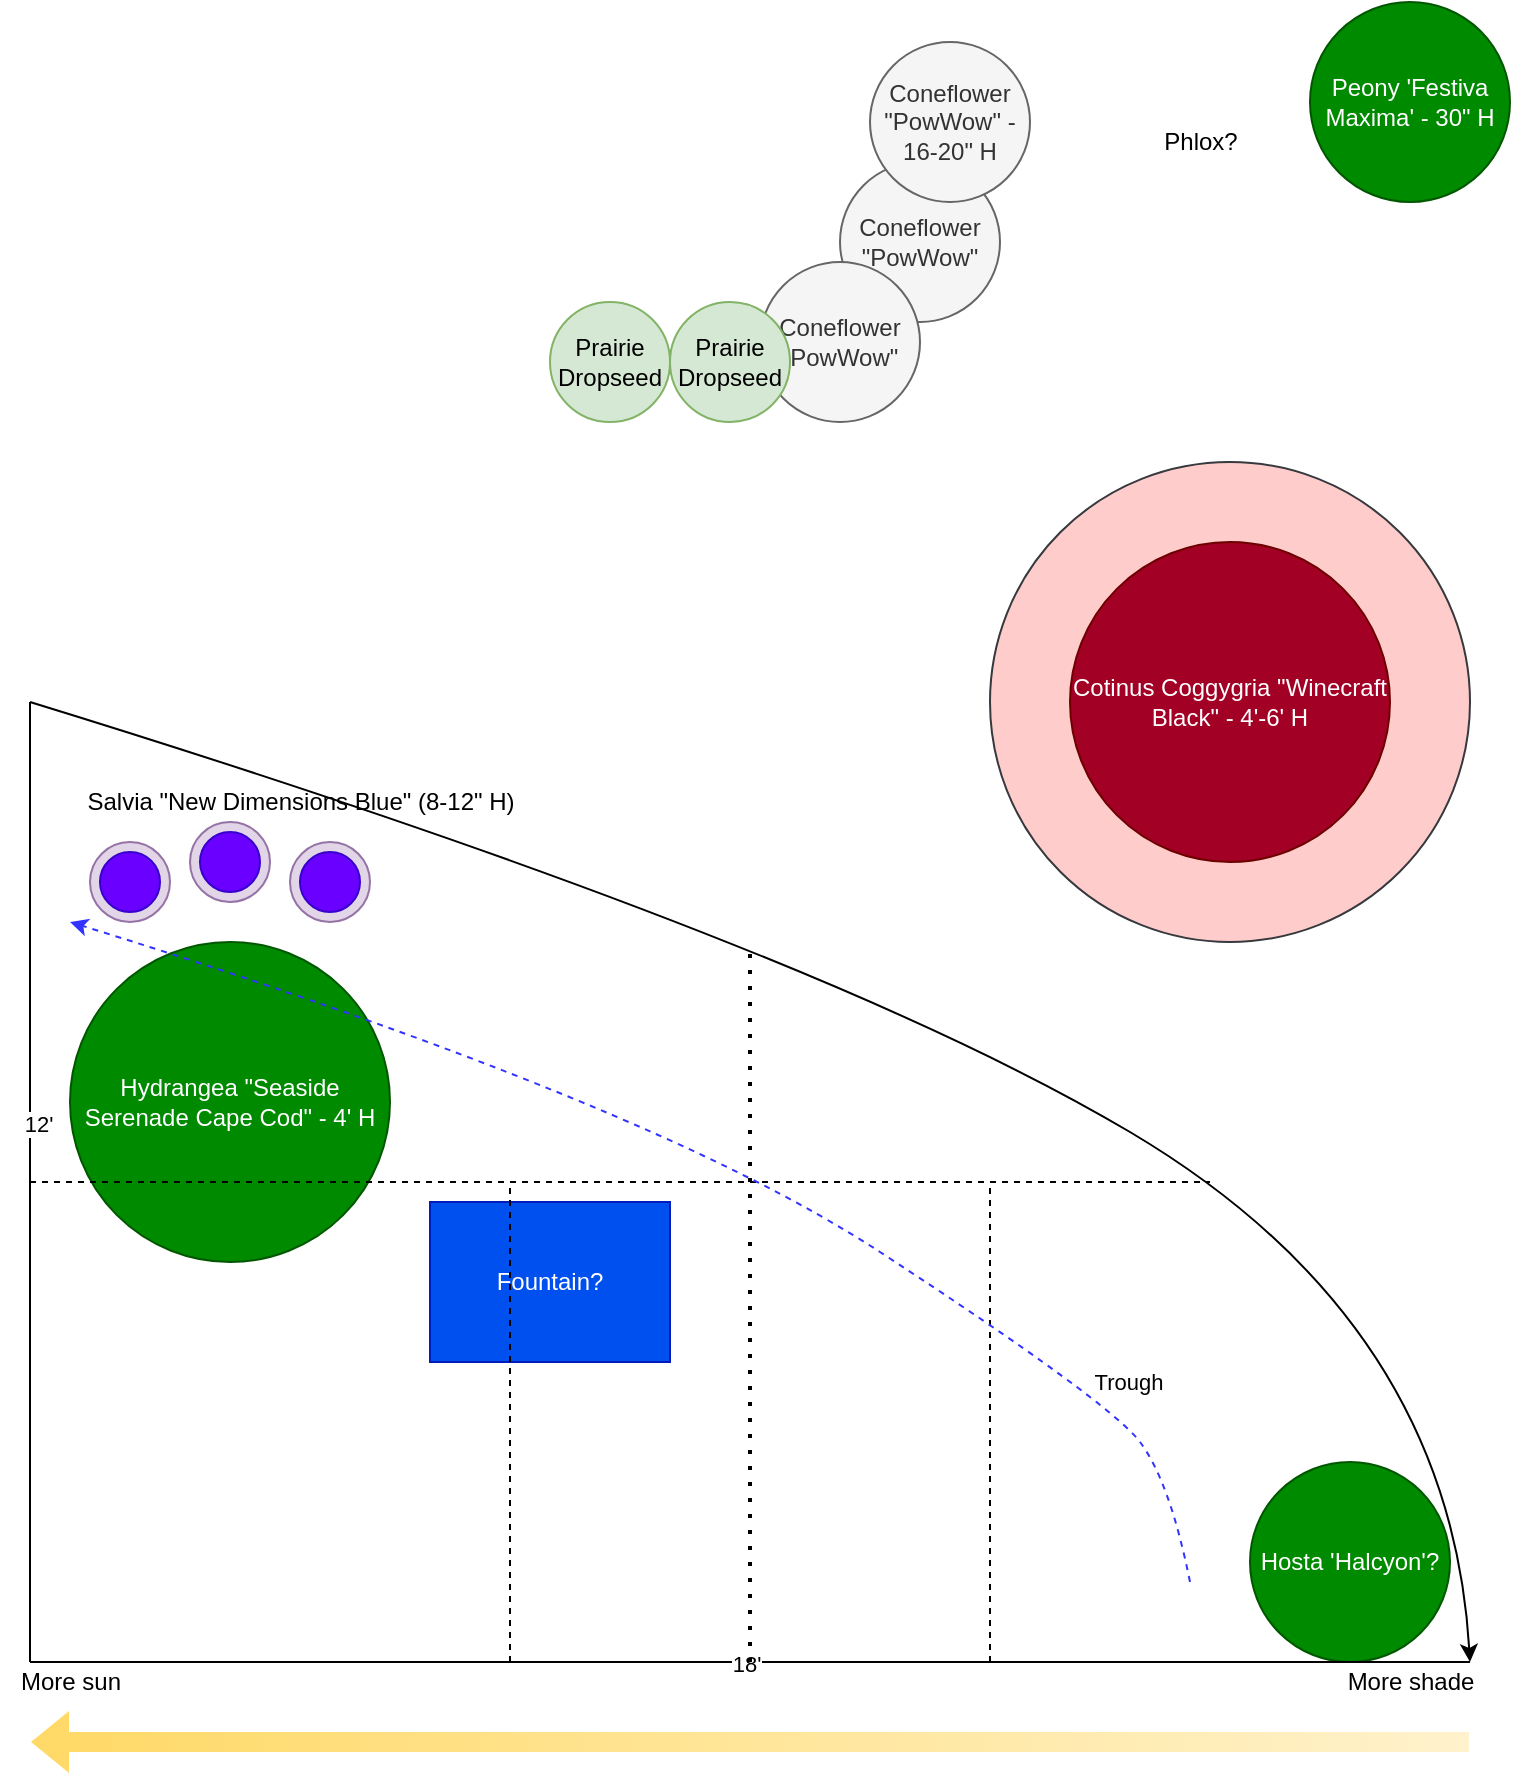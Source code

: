 <mxfile version="14.7.0" type="github">
  <diagram id="8aN0rm1MY_QhQ1KlozjM" name="Page-1">
    <mxGraphModel dx="946" dy="592" grid="1" gridSize="10" guides="1" tooltips="1" connect="1" arrows="1" fold="1" page="1" pageScale="1" pageWidth="850" pageHeight="1100" math="0" shadow="0">
      <root>
        <mxCell id="0" />
        <mxCell id="1" parent="0" />
        <mxCell id="Cx3Qpiqb-a-1uhkqveDJ-6" value="" style="group;movable=0;resizable=0;rotatable=0;deletable=0;editable=0;connectable=0;container=0;" vertex="1" connectable="0" parent="1">
          <mxGeometry x="80" y="190" width="640" height="280" as="geometry" />
        </mxCell>
        <mxCell id="Cx3Qpiqb-a-1uhkqveDJ-56" value="Coneflower &quot;PowWow&quot;" style="ellipse;whiteSpace=wrap;html=1;aspect=fixed;fillColor=#f5f5f5;strokeColor=#666666;fontColor=#333333;" vertex="1" parent="1">
          <mxGeometry x="445" y="130" width="80" height="80" as="geometry" />
        </mxCell>
        <mxCell id="Cx3Qpiqb-a-1uhkqveDJ-59" value="Coneflower &quot;PowWow&quot;" style="ellipse;whiteSpace=wrap;html=1;aspect=fixed;fillColor=#f5f5f5;strokeColor=#666666;fontColor=#333333;" vertex="1" parent="1">
          <mxGeometry x="405" y="180" width="80" height="80" as="geometry" />
        </mxCell>
        <mxCell id="Cx3Qpiqb-a-1uhkqveDJ-60" value="Coneflower &quot;PowWow&quot; - 16-20&quot; H" style="ellipse;whiteSpace=wrap;html=1;aspect=fixed;fillColor=#f5f5f5;strokeColor=#666666;fontColor=#333333;" vertex="1" parent="1">
          <mxGeometry x="460" y="70" width="80" height="80" as="geometry" />
        </mxCell>
        <mxCell id="Cx3Qpiqb-a-1uhkqveDJ-4" value="Hydrangea &quot;Seaside Serenade Cape Cod&quot; - 4&#39; H" style="ellipse;whiteSpace=wrap;html=1;aspect=fixed;fillColor=#008a00;strokeColor=#005700;fontColor=#ffffff;" vertex="1" parent="1">
          <mxGeometry x="60" y="520" width="160" height="160" as="geometry" />
        </mxCell>
        <mxCell id="Cx3Qpiqb-a-1uhkqveDJ-57" value="" style="group" vertex="1" connectable="0" parent="1">
          <mxGeometry x="70" y="470" width="40" height="40" as="geometry" />
        </mxCell>
        <mxCell id="Cx3Qpiqb-a-1uhkqveDJ-12" value="" style="ellipse;whiteSpace=wrap;html=1;aspect=fixed;fillColor=#e1d5e7;strokeColor=#9673a6;" vertex="1" parent="Cx3Qpiqb-a-1uhkqveDJ-57">
          <mxGeometry width="40" height="40" as="geometry" />
        </mxCell>
        <mxCell id="Cx3Qpiqb-a-1uhkqveDJ-13" value="" style="ellipse;whiteSpace=wrap;html=1;aspect=fixed;strokeColor=#3700CC;fontColor=#ffffff;fillColor=#6a00ff;" vertex="1" parent="Cx3Qpiqb-a-1uhkqveDJ-57">
          <mxGeometry x="5" y="5" width="30" height="30" as="geometry" />
        </mxCell>
        <mxCell id="Cx3Qpiqb-a-1uhkqveDJ-67" value="Fountain?" style="rounded=0;whiteSpace=wrap;html=1;fillColor=#0050ef;strokeColor=#001DBC;fontColor=#ffffff;" vertex="1" parent="1">
          <mxGeometry x="240" y="650" width="120" height="80" as="geometry" />
        </mxCell>
        <mxCell id="Cx3Qpiqb-a-1uhkqveDJ-68" value="Hosta &#39;Halcyon&#39;?" style="ellipse;whiteSpace=wrap;html=1;aspect=fixed;fillColor=#008a00;strokeColor=#005700;fontColor=#ffffff;" vertex="1" parent="1">
          <mxGeometry x="650" y="780" width="100" height="100" as="geometry" />
        </mxCell>
        <mxCell id="Cx3Qpiqb-a-1uhkqveDJ-69" value="Phlox?" style="text;html=1;align=center;verticalAlign=middle;resizable=0;points=[];autosize=1;strokeColor=none;" vertex="1" parent="1">
          <mxGeometry x="600" y="110" width="50" height="20" as="geometry" />
        </mxCell>
        <mxCell id="Cx3Qpiqb-a-1uhkqveDJ-72" value="Prairie Dropseed" style="ellipse;whiteSpace=wrap;html=1;aspect=fixed;fillColor=#d5e8d4;strokeColor=#82b366;" vertex="1" parent="1">
          <mxGeometry x="300" y="200" width="60" height="60" as="geometry" />
        </mxCell>
        <mxCell id="Cx3Qpiqb-a-1uhkqveDJ-73" value="Prairie Dropseed" style="ellipse;whiteSpace=wrap;html=1;aspect=fixed;fillColor=#d5e8d4;strokeColor=#82b366;" vertex="1" parent="1">
          <mxGeometry x="360" y="200" width="60" height="60" as="geometry" />
        </mxCell>
        <mxCell id="Cx3Qpiqb-a-1uhkqveDJ-74" value="Peony &#39;Festiva Maxima&#39; - 30&quot; H" style="ellipse;whiteSpace=wrap;html=1;aspect=fixed;fillColor=#008a00;strokeColor=#005700;fontColor=#ffffff;" vertex="1" parent="1">
          <mxGeometry x="680" y="50" width="100" height="100" as="geometry" />
        </mxCell>
        <mxCell id="Cx3Qpiqb-a-1uhkqveDJ-76" value="" style="endArrow=none;html=1;dashed=1;" edge="1" parent="1">
          <mxGeometry width="50" height="50" relative="1" as="geometry">
            <mxPoint x="280" y="880" as="sourcePoint" />
            <mxPoint x="280" y="640" as="targetPoint" />
          </mxGeometry>
        </mxCell>
        <mxCell id="Cx3Qpiqb-a-1uhkqveDJ-1" value="" style="endArrow=none;html=1;" edge="1" parent="1">
          <mxGeometry x="40" y="600" width="50" height="50" as="geometry">
            <mxPoint x="40" y="880" as="sourcePoint" />
            <mxPoint x="40" y="400" as="targetPoint" />
          </mxGeometry>
        </mxCell>
        <mxCell id="Cx3Qpiqb-a-1uhkqveDJ-80" value="12&#39;" style="edgeLabel;html=1;align=center;verticalAlign=middle;resizable=0;points=[];" vertex="1" connectable="0" parent="Cx3Qpiqb-a-1uhkqveDJ-1">
          <mxGeometry relative="1" as="geometry">
            <mxPoint x="4" y="-29" as="offset" />
          </mxGeometry>
        </mxCell>
        <mxCell id="Cx3Qpiqb-a-1uhkqveDJ-2" value="" style="endArrow=none;html=1;" edge="1" parent="1">
          <mxGeometry x="40" y="600" width="50" height="50" as="geometry">
            <mxPoint x="40" y="880" as="sourcePoint" />
            <mxPoint x="760" y="880" as="targetPoint" />
          </mxGeometry>
        </mxCell>
        <mxCell id="Cx3Qpiqb-a-1uhkqveDJ-81" value="18&#39;" style="edgeLabel;html=1;align=center;verticalAlign=middle;resizable=0;points=[];" vertex="1" connectable="0" parent="Cx3Qpiqb-a-1uhkqveDJ-2">
          <mxGeometry relative="1" as="geometry">
            <mxPoint x="-2" y="1" as="offset" />
          </mxGeometry>
        </mxCell>
        <mxCell id="Cx3Qpiqb-a-1uhkqveDJ-3" value="" style="curved=1;endArrow=classic;html=1;" edge="1" parent="1">
          <mxGeometry x="40" y="600" width="50" height="50" as="geometry">
            <mxPoint x="40" y="400" as="sourcePoint" />
            <mxPoint x="760" y="880" as="targetPoint" />
            <Array as="points">
              <mxPoint x="430" y="520" />
              <mxPoint x="750" y="710" />
            </Array>
          </mxGeometry>
        </mxCell>
        <mxCell id="Cx3Qpiqb-a-1uhkqveDJ-77" value="" style="endArrow=none;html=1;dashed=1;" edge="1" parent="1">
          <mxGeometry width="50" height="50" relative="1" as="geometry">
            <mxPoint x="520" y="880" as="sourcePoint" />
            <mxPoint x="520" y="640" as="targetPoint" />
          </mxGeometry>
        </mxCell>
        <mxCell id="Cx3Qpiqb-a-1uhkqveDJ-78" value="" style="endArrow=none;dashed=1;html=1;strokeWidth=1;" edge="1" parent="1">
          <mxGeometry width="50" height="50" relative="1" as="geometry">
            <mxPoint x="40" y="640" as="sourcePoint" />
            <mxPoint x="630" y="640" as="targetPoint" />
          </mxGeometry>
        </mxCell>
        <mxCell id="Cx3Qpiqb-a-1uhkqveDJ-79" value="" style="endArrow=none;dashed=1;html=1;dashPattern=1 3;strokeWidth=2;" edge="1" parent="1">
          <mxGeometry width="50" height="50" relative="1" as="geometry">
            <mxPoint x="400" y="880" as="sourcePoint" />
            <mxPoint x="400" y="520" as="targetPoint" />
          </mxGeometry>
        </mxCell>
        <mxCell id="Cx3Qpiqb-a-1uhkqveDJ-85" value="" style="group" vertex="1" connectable="0" parent="1">
          <mxGeometry x="120" y="460" width="40" height="40" as="geometry" />
        </mxCell>
        <mxCell id="Cx3Qpiqb-a-1uhkqveDJ-86" value="" style="ellipse;whiteSpace=wrap;html=1;aspect=fixed;fillColor=#e1d5e7;strokeColor=#9673a6;" vertex="1" parent="Cx3Qpiqb-a-1uhkqveDJ-85">
          <mxGeometry width="40" height="40" as="geometry" />
        </mxCell>
        <mxCell id="Cx3Qpiqb-a-1uhkqveDJ-87" value="" style="ellipse;whiteSpace=wrap;html=1;aspect=fixed;strokeColor=#3700CC;fontColor=#ffffff;fillColor=#6a00ff;" vertex="1" parent="Cx3Qpiqb-a-1uhkqveDJ-85">
          <mxGeometry x="5" y="5" width="30" height="30" as="geometry" />
        </mxCell>
        <mxCell id="Cx3Qpiqb-a-1uhkqveDJ-89" value="" style="group" vertex="1" connectable="0" parent="1">
          <mxGeometry x="170" y="470" width="40" height="40" as="geometry" />
        </mxCell>
        <mxCell id="Cx3Qpiqb-a-1uhkqveDJ-90" value="" style="ellipse;whiteSpace=wrap;html=1;aspect=fixed;fillColor=#e1d5e7;strokeColor=#9673a6;" vertex="1" parent="Cx3Qpiqb-a-1uhkqveDJ-89">
          <mxGeometry width="40" height="40" as="geometry" />
        </mxCell>
        <mxCell id="Cx3Qpiqb-a-1uhkqveDJ-91" value="" style="ellipse;whiteSpace=wrap;html=1;aspect=fixed;strokeColor=#3700CC;fontColor=#ffffff;fillColor=#6a00ff;" vertex="1" parent="Cx3Qpiqb-a-1uhkqveDJ-89">
          <mxGeometry x="5" y="5" width="30" height="30" as="geometry" />
        </mxCell>
        <mxCell id="Cx3Qpiqb-a-1uhkqveDJ-93" value="Salvia &quot;New Dimensions Blue&quot; (8-12&quot; H)" style="text;html=1;align=center;verticalAlign=middle;resizable=0;points=[];autosize=1;strokeColor=none;" vertex="1" parent="1">
          <mxGeometry x="60" y="440" width="230" height="20" as="geometry" />
        </mxCell>
        <mxCell id="Cx3Qpiqb-a-1uhkqveDJ-95" value="" style="curved=1;endArrow=classic;html=1;dashed=1;strokeWidth=1;strokeColor=#3333FF;" edge="1" parent="1">
          <mxGeometry width="50" height="50" relative="1" as="geometry">
            <mxPoint x="620" y="840" as="sourcePoint" />
            <mxPoint x="60" y="510" as="targetPoint" />
            <Array as="points">
              <mxPoint x="610" y="790" />
              <mxPoint x="580" y="750" />
              <mxPoint x="350" y="600" />
            </Array>
          </mxGeometry>
        </mxCell>
        <mxCell id="Cx3Qpiqb-a-1uhkqveDJ-96" value="Trough" style="edgeLabel;html=1;align=center;verticalAlign=middle;resizable=0;points=[];fontColor=#000000;" vertex="1" connectable="0" parent="Cx3Qpiqb-a-1uhkqveDJ-95">
          <mxGeometry x="-0.636" relative="1" as="geometry">
            <mxPoint x="28" y="2" as="offset" />
          </mxGeometry>
        </mxCell>
        <mxCell id="Cx3Qpiqb-a-1uhkqveDJ-101" value="" style="group" vertex="1" connectable="0" parent="1">
          <mxGeometry x="520" y="280" width="240" height="240" as="geometry" />
        </mxCell>
        <mxCell id="Cx3Qpiqb-a-1uhkqveDJ-97" value="" style="ellipse;whiteSpace=wrap;html=1;aspect=fixed;fillColor=#ffcccc;strokeColor=#36393d;" vertex="1" parent="Cx3Qpiqb-a-1uhkqveDJ-101">
          <mxGeometry width="240" height="240" as="geometry" />
        </mxCell>
        <mxCell id="Cx3Qpiqb-a-1uhkqveDJ-100" value="Cotinus Coggygria &quot;Winecraft Black&quot; - 4&#39;-6&#39; H" style="ellipse;whiteSpace=wrap;html=1;aspect=fixed;fillColor=#a20025;strokeColor=#6F0000;fontColor=#ffffff;" vertex="1" parent="Cx3Qpiqb-a-1uhkqveDJ-101">
          <mxGeometry x="40" y="40" width="160" height="160" as="geometry" />
        </mxCell>
        <mxCell id="Cx3Qpiqb-a-1uhkqveDJ-102" value="" style="shape=flexArrow;endArrow=classic;html=1;dashed=1;fontColor=#000000;strokeWidth=1;gradientColor=#ffd966;fillColor=#fff2cc;gradientDirection=west;strokeColor=none;" edge="1" parent="1">
          <mxGeometry width="50" height="50" relative="1" as="geometry">
            <mxPoint x="760" y="920" as="sourcePoint" />
            <mxPoint x="40" y="920" as="targetPoint" />
          </mxGeometry>
        </mxCell>
        <mxCell id="Cx3Qpiqb-a-1uhkqveDJ-103" value="More sun" style="text;html=1;align=center;verticalAlign=middle;resizable=0;points=[];autosize=1;strokeColor=none;fontColor=#000000;" vertex="1" parent="1">
          <mxGeometry x="25" y="880" width="70" height="20" as="geometry" />
        </mxCell>
        <mxCell id="Cx3Qpiqb-a-1uhkqveDJ-104" value="More shade" style="text;html=1;align=center;verticalAlign=middle;resizable=0;points=[];autosize=1;strokeColor=none;fontColor=#000000;" vertex="1" parent="1">
          <mxGeometry x="690" y="880" width="80" height="20" as="geometry" />
        </mxCell>
      </root>
    </mxGraphModel>
  </diagram>
</mxfile>
